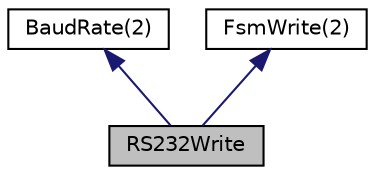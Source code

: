 digraph "RS232Write"
{
  edge [fontname="Helvetica",fontsize="10",labelfontname="Helvetica",labelfontsize="10"];
  node [fontname="Helvetica",fontsize="10",shape=record];
  Node1 [label="RS232Write",height=0.2,width=0.4,color="black", fillcolor="grey75", style="filled", fontcolor="black"];
  Node2 -> Node1 [dir="back",color="midnightblue",fontsize="10",style="solid",fontname="Helvetica"];
  Node2 [label="BaudRate(2)",height=0.2,width=0.4,color="black", fillcolor="white", style="filled",URL="$class_baud_rate.html"];
  Node3 -> Node1 [dir="back",color="midnightblue",fontsize="10",style="solid",fontname="Helvetica"];
  Node3 [label="FsmWrite(2)",height=0.2,width=0.4,color="black", fillcolor="white", style="filled",URL="$class_fsm_write.html"];
}
